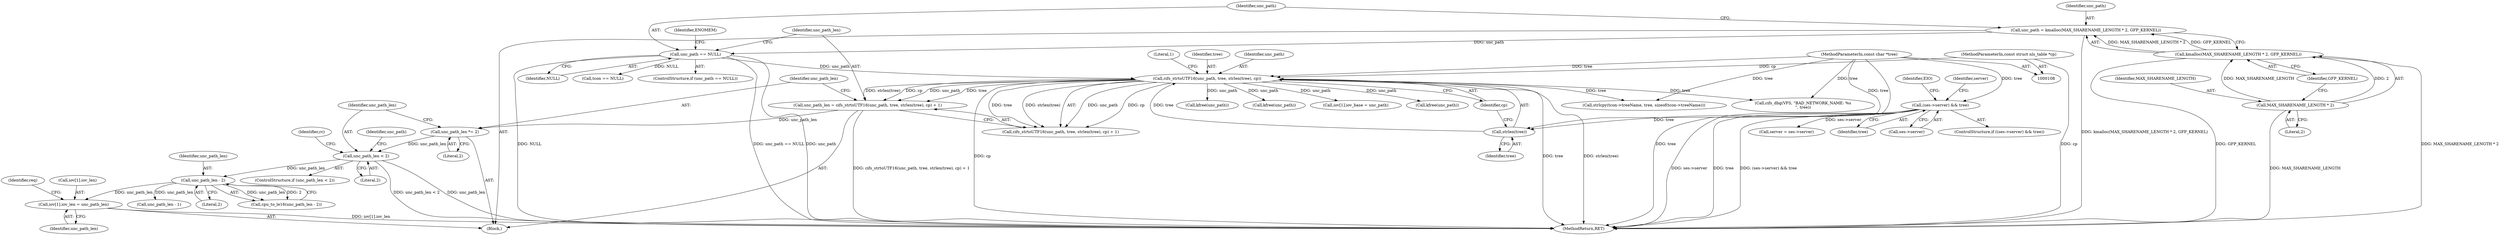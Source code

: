 digraph "0_linux_18f39e7be0121317550d03e267e3ebd4dbfbb3ce@array" {
"1000273" [label="(Call,iov[1].iov_len = unc_path_len)"];
"1000263" [label="(Call,unc_path_len - 2)"];
"1000187" [label="(Call,unc_path_len < 2)"];
"1000183" [label="(Call,unc_path_len *= 2)"];
"1000173" [label="(Call,unc_path_len = cifs_strtoUTF16(unc_path, tree, strlen(tree), cp) + 1)"];
"1000176" [label="(Call,cifs_strtoUTF16(unc_path, tree, strlen(tree), cp))"];
"1000167" [label="(Call,unc_path == NULL)"];
"1000159" [label="(Call,unc_path = kmalloc(MAX_SHARENAME_LENGTH * 2, GFP_KERNEL))"];
"1000161" [label="(Call,kmalloc(MAX_SHARENAME_LENGTH * 2, GFP_KERNEL))"];
"1000162" [label="(Call,MAX_SHARENAME_LENGTH * 2)"];
"1000179" [label="(Call,strlen(tree))"];
"1000136" [label="(Call,(ses->server) && tree)"];
"1000111" [label="(MethodParameterIn,const char *tree)"];
"1000113" [label="(MethodParameterIn,const struct nls_table *cp)"];
"1000175" [label="(Call,cifs_strtoUTF16(unc_path, tree, strlen(tree), cp) + 1)"];
"1000178" [label="(Identifier,tree)"];
"1000181" [label="(Identifier,cp)"];
"1000505" [label="(MethodReturn,RET)"];
"1000177" [label="(Identifier,unc_path)"];
"1000136" [label="(Call,(ses->server) && tree)"];
"1000186" [label="(ControlStructure,if (unc_path_len < 2))"];
"1000263" [label="(Call,unc_path_len - 2)"];
"1000114" [label="(Block,)"];
"1000279" [label="(Identifier,unc_path_len)"];
"1000493" [label="(Call,cifs_dbg(VFS, \"BAD_NETWORK_NAME: %s\n\", tree))"];
"1000113" [label="(MethodParameterIn,const struct nls_table *cp)"];
"1000479" [label="(Call,kfree(unc_path))"];
"1000213" [label="(Call,tcon == NULL)"];
"1000111" [label="(MethodParameterIn,const char *tree)"];
"1000137" [label="(Call,ses->server)"];
"1000432" [label="(Call,strlcpy(tcon->treeName, tree, sizeof(tcon->treeName)))"];
"1000135" [label="(ControlStructure,if ((ses->server) && tree))"];
"1000187" [label="(Call,unc_path_len < 2)"];
"1000173" [label="(Call,unc_path_len = cifs_strtoUTF16(unc_path, tree, strlen(tree), cp) + 1)"];
"1000149" [label="(Identifier,EIO)"];
"1000172" [label="(Identifier,ENOMEM)"];
"1000281" [label="(Identifier,req)"];
"1000264" [label="(Identifier,unc_path_len)"];
"1000141" [label="(Call,server = ses->server)"];
"1000182" [label="(Literal,1)"];
"1000163" [label="(Identifier,MAX_SHARENAME_LENGTH)"];
"1000265" [label="(Literal,2)"];
"1000262" [label="(Call,cpu_to_le16(unc_path_len - 2))"];
"1000162" [label="(Call,MAX_SHARENAME_LENGTH * 2)"];
"1000191" [label="(Call,kfree(unc_path))"];
"1000166" [label="(ControlStructure,if (unc_path == NULL))"];
"1000160" [label="(Identifier,unc_path)"];
"1000176" [label="(Call,cifs_strtoUTF16(unc_path, tree, strlen(tree), cp))"];
"1000174" [label="(Identifier,unc_path_len)"];
"1000167" [label="(Call,unc_path == NULL)"];
"1000197" [label="(Identifier,rc)"];
"1000273" [label="(Call,iov[1].iov_len = unc_path_len)"];
"1000164" [label="(Literal,2)"];
"1000189" [label="(Literal,2)"];
"1000266" [label="(Call,iov[1].iov_base = unc_path)"];
"1000142" [label="(Identifier,server)"];
"1000168" [label="(Identifier,unc_path)"];
"1000188" [label="(Identifier,unc_path_len)"];
"1000180" [label="(Identifier,tree)"];
"1000140" [label="(Identifier,tree)"];
"1000192" [label="(Identifier,unc_path)"];
"1000208" [label="(Call,kfree(unc_path))"];
"1000179" [label="(Call,strlen(tree))"];
"1000165" [label="(Identifier,GFP_KERNEL)"];
"1000159" [label="(Call,unc_path = kmalloc(MAX_SHARENAME_LENGTH * 2, GFP_KERNEL))"];
"1000185" [label="(Literal,2)"];
"1000183" [label="(Call,unc_path_len *= 2)"];
"1000169" [label="(Identifier,NULL)"];
"1000274" [label="(Call,iov[1].iov_len)"];
"1000184" [label="(Identifier,unc_path_len)"];
"1000161" [label="(Call,kmalloc(MAX_SHARENAME_LENGTH * 2, GFP_KERNEL))"];
"1000282" [label="(Call,unc_path_len - 1)"];
"1000273" -> "1000114"  [label="AST: "];
"1000273" -> "1000279"  [label="CFG: "];
"1000274" -> "1000273"  [label="AST: "];
"1000279" -> "1000273"  [label="AST: "];
"1000281" -> "1000273"  [label="CFG: "];
"1000273" -> "1000505"  [label="DDG: iov[1].iov_len"];
"1000263" -> "1000273"  [label="DDG: unc_path_len"];
"1000263" -> "1000262"  [label="AST: "];
"1000263" -> "1000265"  [label="CFG: "];
"1000264" -> "1000263"  [label="AST: "];
"1000265" -> "1000263"  [label="AST: "];
"1000262" -> "1000263"  [label="CFG: "];
"1000263" -> "1000262"  [label="DDG: unc_path_len"];
"1000263" -> "1000262"  [label="DDG: 2"];
"1000187" -> "1000263"  [label="DDG: unc_path_len"];
"1000263" -> "1000282"  [label="DDG: unc_path_len"];
"1000187" -> "1000186"  [label="AST: "];
"1000187" -> "1000189"  [label="CFG: "];
"1000188" -> "1000187"  [label="AST: "];
"1000189" -> "1000187"  [label="AST: "];
"1000192" -> "1000187"  [label="CFG: "];
"1000197" -> "1000187"  [label="CFG: "];
"1000187" -> "1000505"  [label="DDG: unc_path_len"];
"1000187" -> "1000505"  [label="DDG: unc_path_len < 2"];
"1000183" -> "1000187"  [label="DDG: unc_path_len"];
"1000183" -> "1000114"  [label="AST: "];
"1000183" -> "1000185"  [label="CFG: "];
"1000184" -> "1000183"  [label="AST: "];
"1000185" -> "1000183"  [label="AST: "];
"1000188" -> "1000183"  [label="CFG: "];
"1000173" -> "1000183"  [label="DDG: unc_path_len"];
"1000173" -> "1000114"  [label="AST: "];
"1000173" -> "1000175"  [label="CFG: "];
"1000174" -> "1000173"  [label="AST: "];
"1000175" -> "1000173"  [label="AST: "];
"1000184" -> "1000173"  [label="CFG: "];
"1000173" -> "1000505"  [label="DDG: cifs_strtoUTF16(unc_path, tree, strlen(tree), cp) + 1"];
"1000176" -> "1000173"  [label="DDG: unc_path"];
"1000176" -> "1000173"  [label="DDG: tree"];
"1000176" -> "1000173"  [label="DDG: strlen(tree)"];
"1000176" -> "1000173"  [label="DDG: cp"];
"1000176" -> "1000175"  [label="AST: "];
"1000176" -> "1000181"  [label="CFG: "];
"1000177" -> "1000176"  [label="AST: "];
"1000178" -> "1000176"  [label="AST: "];
"1000179" -> "1000176"  [label="AST: "];
"1000181" -> "1000176"  [label="AST: "];
"1000182" -> "1000176"  [label="CFG: "];
"1000176" -> "1000505"  [label="DDG: tree"];
"1000176" -> "1000505"  [label="DDG: strlen(tree)"];
"1000176" -> "1000505"  [label="DDG: cp"];
"1000176" -> "1000175"  [label="DDG: unc_path"];
"1000176" -> "1000175"  [label="DDG: tree"];
"1000176" -> "1000175"  [label="DDG: strlen(tree)"];
"1000176" -> "1000175"  [label="DDG: cp"];
"1000167" -> "1000176"  [label="DDG: unc_path"];
"1000179" -> "1000176"  [label="DDG: tree"];
"1000111" -> "1000176"  [label="DDG: tree"];
"1000113" -> "1000176"  [label="DDG: cp"];
"1000176" -> "1000191"  [label="DDG: unc_path"];
"1000176" -> "1000208"  [label="DDG: unc_path"];
"1000176" -> "1000266"  [label="DDG: unc_path"];
"1000176" -> "1000432"  [label="DDG: tree"];
"1000176" -> "1000479"  [label="DDG: unc_path"];
"1000176" -> "1000493"  [label="DDG: tree"];
"1000167" -> "1000166"  [label="AST: "];
"1000167" -> "1000169"  [label="CFG: "];
"1000168" -> "1000167"  [label="AST: "];
"1000169" -> "1000167"  [label="AST: "];
"1000172" -> "1000167"  [label="CFG: "];
"1000174" -> "1000167"  [label="CFG: "];
"1000167" -> "1000505"  [label="DDG: unc_path"];
"1000167" -> "1000505"  [label="DDG: NULL"];
"1000167" -> "1000505"  [label="DDG: unc_path == NULL"];
"1000159" -> "1000167"  [label="DDG: unc_path"];
"1000167" -> "1000213"  [label="DDG: NULL"];
"1000159" -> "1000114"  [label="AST: "];
"1000159" -> "1000161"  [label="CFG: "];
"1000160" -> "1000159"  [label="AST: "];
"1000161" -> "1000159"  [label="AST: "];
"1000168" -> "1000159"  [label="CFG: "];
"1000159" -> "1000505"  [label="DDG: kmalloc(MAX_SHARENAME_LENGTH * 2, GFP_KERNEL)"];
"1000161" -> "1000159"  [label="DDG: MAX_SHARENAME_LENGTH * 2"];
"1000161" -> "1000159"  [label="DDG: GFP_KERNEL"];
"1000161" -> "1000165"  [label="CFG: "];
"1000162" -> "1000161"  [label="AST: "];
"1000165" -> "1000161"  [label="AST: "];
"1000161" -> "1000505"  [label="DDG: MAX_SHARENAME_LENGTH * 2"];
"1000161" -> "1000505"  [label="DDG: GFP_KERNEL"];
"1000162" -> "1000161"  [label="DDG: MAX_SHARENAME_LENGTH"];
"1000162" -> "1000161"  [label="DDG: 2"];
"1000162" -> "1000164"  [label="CFG: "];
"1000163" -> "1000162"  [label="AST: "];
"1000164" -> "1000162"  [label="AST: "];
"1000165" -> "1000162"  [label="CFG: "];
"1000162" -> "1000505"  [label="DDG: MAX_SHARENAME_LENGTH"];
"1000179" -> "1000180"  [label="CFG: "];
"1000180" -> "1000179"  [label="AST: "];
"1000181" -> "1000179"  [label="CFG: "];
"1000136" -> "1000179"  [label="DDG: tree"];
"1000111" -> "1000179"  [label="DDG: tree"];
"1000136" -> "1000135"  [label="AST: "];
"1000136" -> "1000137"  [label="CFG: "];
"1000136" -> "1000140"  [label="CFG: "];
"1000137" -> "1000136"  [label="AST: "];
"1000140" -> "1000136"  [label="AST: "];
"1000142" -> "1000136"  [label="CFG: "];
"1000149" -> "1000136"  [label="CFG: "];
"1000136" -> "1000505"  [label="DDG: tree"];
"1000136" -> "1000505"  [label="DDG: (ses->server) && tree"];
"1000136" -> "1000505"  [label="DDG: ses->server"];
"1000111" -> "1000136"  [label="DDG: tree"];
"1000136" -> "1000141"  [label="DDG: ses->server"];
"1000111" -> "1000108"  [label="AST: "];
"1000111" -> "1000505"  [label="DDG: tree"];
"1000111" -> "1000432"  [label="DDG: tree"];
"1000111" -> "1000493"  [label="DDG: tree"];
"1000113" -> "1000108"  [label="AST: "];
"1000113" -> "1000505"  [label="DDG: cp"];
}
